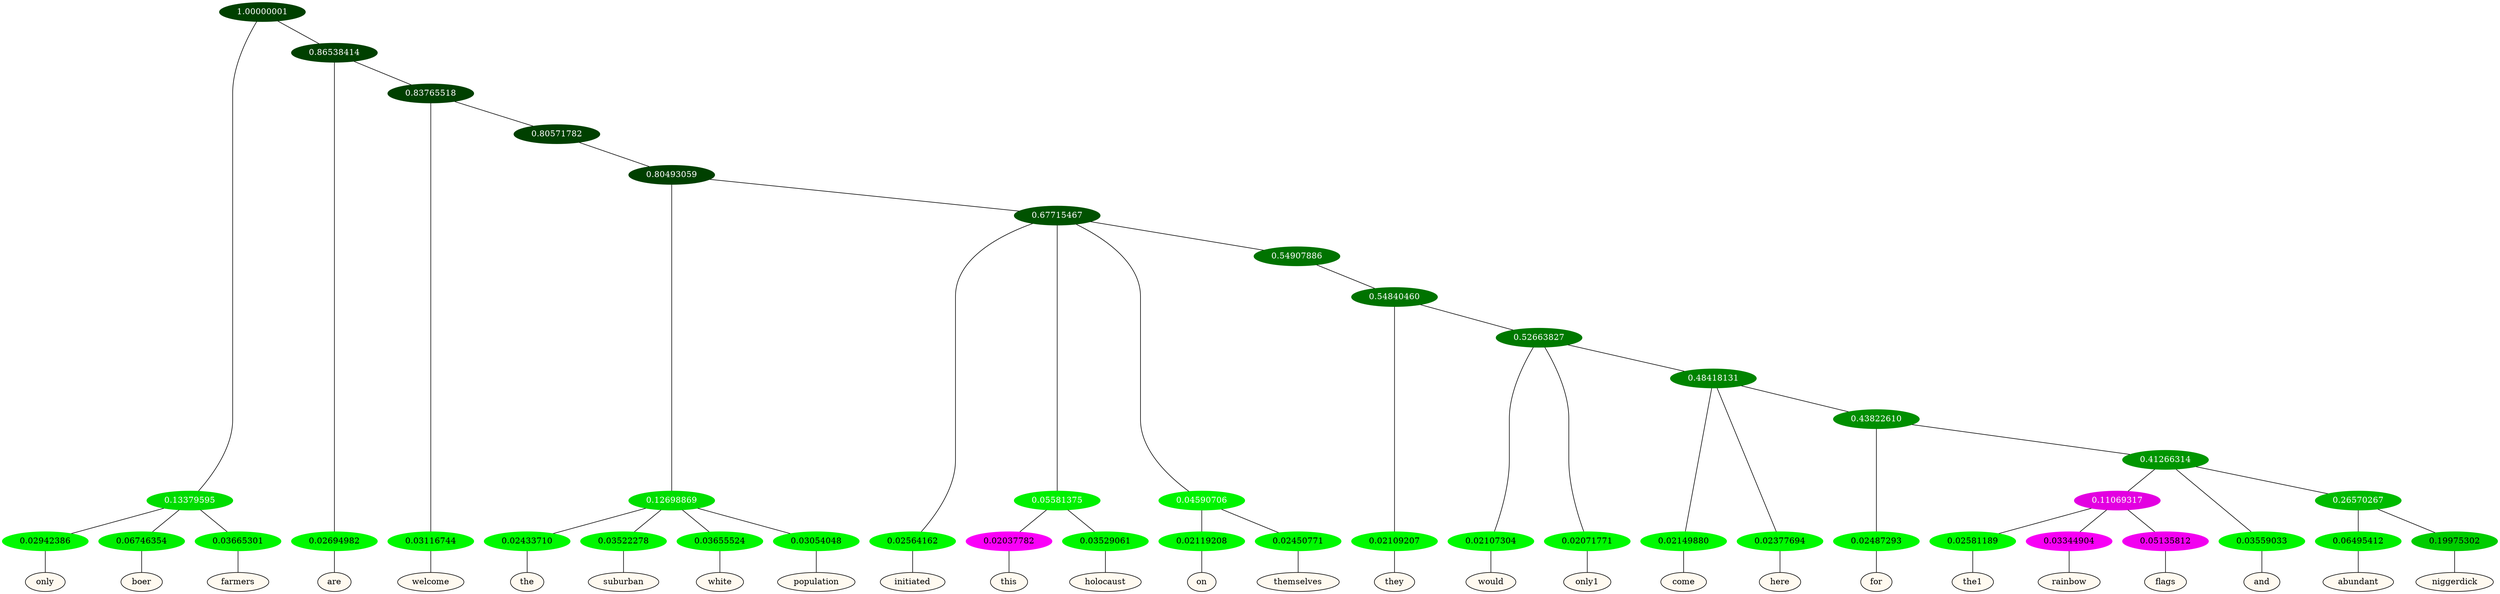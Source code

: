 graph {
	node [format=png height=0.15 nodesep=0.001 ordering=out overlap=prism overlap_scaling=0.01 ranksep=0.001 ratio=0.2 style=filled width=0.15]
	{
		rank=same
		a_w_3 [label=only color=black fillcolor=floralwhite style="filled,solid"]
		a_w_4 [label=boer color=black fillcolor=floralwhite style="filled,solid"]
		a_w_5 [label=farmers color=black fillcolor=floralwhite style="filled,solid"]
		a_w_6 [label=are color=black fillcolor=floralwhite style="filled,solid"]
		a_w_8 [label=welcome color=black fillcolor=floralwhite style="filled,solid"]
		a_w_13 [label=the color=black fillcolor=floralwhite style="filled,solid"]
		a_w_14 [label=suburban color=black fillcolor=floralwhite style="filled,solid"]
		a_w_15 [label=white color=black fillcolor=floralwhite style="filled,solid"]
		a_w_16 [label=population color=black fillcolor=floralwhite style="filled,solid"]
		a_w_17 [label=initiated color=black fillcolor=floralwhite style="filled,solid"]
		a_w_21 [label=this color=black fillcolor=floralwhite style="filled,solid"]
		a_w_22 [label=holocaust color=black fillcolor=floralwhite style="filled,solid"]
		a_w_23 [label=on color=black fillcolor=floralwhite style="filled,solid"]
		a_w_24 [label=themselves color=black fillcolor=floralwhite style="filled,solid"]
		a_w_26 [label=they color=black fillcolor=floralwhite style="filled,solid"]
		a_w_28 [label=would color=black fillcolor=floralwhite style="filled,solid"]
		a_w_29 [label=only1 color=black fillcolor=floralwhite style="filled,solid"]
		a_w_31 [label=come color=black fillcolor=floralwhite style="filled,solid"]
		a_w_32 [label=here color=black fillcolor=floralwhite style="filled,solid"]
		a_w_34 [label=for color=black fillcolor=floralwhite style="filled,solid"]
		a_w_39 [label=the1 color=black fillcolor=floralwhite style="filled,solid"]
		a_w_40 [label=rainbow color=black fillcolor=floralwhite style="filled,solid"]
		a_w_41 [label=flags color=black fillcolor=floralwhite style="filled,solid"]
		a_w_37 [label=and color=black fillcolor=floralwhite style="filled,solid"]
		a_w_42 [label=abundant color=black fillcolor=floralwhite style="filled,solid"]
		a_w_43 [label=niggerdick color=black fillcolor=floralwhite style="filled,solid"]
	}
	a_n_3 -- a_w_3
	a_n_4 -- a_w_4
	a_n_5 -- a_w_5
	a_n_6 -- a_w_6
	a_n_8 -- a_w_8
	a_n_13 -- a_w_13
	a_n_14 -- a_w_14
	a_n_15 -- a_w_15
	a_n_16 -- a_w_16
	a_n_17 -- a_w_17
	a_n_21 -- a_w_21
	a_n_22 -- a_w_22
	a_n_23 -- a_w_23
	a_n_24 -- a_w_24
	a_n_26 -- a_w_26
	a_n_28 -- a_w_28
	a_n_29 -- a_w_29
	a_n_31 -- a_w_31
	a_n_32 -- a_w_32
	a_n_34 -- a_w_34
	a_n_39 -- a_w_39
	a_n_40 -- a_w_40
	a_n_41 -- a_w_41
	a_n_37 -- a_w_37
	a_n_42 -- a_w_42
	a_n_43 -- a_w_43
	{
		rank=same
		a_n_3 [label=0.02942386 color="0.334 1.000 0.971" fontcolor=black]
		a_n_4 [label=0.06746354 color="0.334 1.000 0.933" fontcolor=black]
		a_n_5 [label=0.03665301 color="0.334 1.000 0.963" fontcolor=black]
		a_n_6 [label=0.02694982 color="0.334 1.000 0.973" fontcolor=black]
		a_n_8 [label=0.03116744 color="0.334 1.000 0.969" fontcolor=black]
		a_n_13 [label=0.02433710 color="0.334 1.000 0.976" fontcolor=black]
		a_n_14 [label=0.03522278 color="0.334 1.000 0.965" fontcolor=black]
		a_n_15 [label=0.03655524 color="0.334 1.000 0.963" fontcolor=black]
		a_n_16 [label=0.03054048 color="0.334 1.000 0.969" fontcolor=black]
		a_n_17 [label=0.02564162 color="0.334 1.000 0.974" fontcolor=black]
		a_n_21 [label=0.02037782 color="0.835 1.000 0.980" fontcolor=black]
		a_n_22 [label=0.03529061 color="0.334 1.000 0.965" fontcolor=black]
		a_n_23 [label=0.02119208 color="0.334 1.000 0.979" fontcolor=black]
		a_n_24 [label=0.02450771 color="0.334 1.000 0.975" fontcolor=black]
		a_n_26 [label=0.02109207 color="0.334 1.000 0.979" fontcolor=black]
		a_n_28 [label=0.02107304 color="0.334 1.000 0.979" fontcolor=black]
		a_n_29 [label=0.02071771 color="0.334 1.000 0.979" fontcolor=black]
		a_n_31 [label=0.02149880 color="0.334 1.000 0.979" fontcolor=black]
		a_n_32 [label=0.02377694 color="0.334 1.000 0.976" fontcolor=black]
		a_n_34 [label=0.02487293 color="0.334 1.000 0.975" fontcolor=black]
		a_n_39 [label=0.02581189 color="0.334 1.000 0.974" fontcolor=black]
		a_n_40 [label=0.03344904 color="0.835 1.000 0.967" fontcolor=black]
		a_n_41 [label=0.05135812 color="0.835 1.000 0.949" fontcolor=black]
		a_n_37 [label=0.03559033 color="0.334 1.000 0.964" fontcolor=black]
		a_n_42 [label=0.06495412 color="0.334 1.000 0.935" fontcolor=black]
		a_n_43 [label=0.19975302 color="0.334 1.000 0.800" fontcolor=black]
	}
	a_n_0 [label=1.00000001 color="0.334 1.000 0.250" fontcolor=grey99]
	a_n_1 [label=0.13379595 color="0.334 1.000 0.866" fontcolor=grey99]
	a_n_0 -- a_n_1
	a_n_2 [label=0.86538414 color="0.334 1.000 0.250" fontcolor=grey99]
	a_n_0 -- a_n_2
	a_n_1 -- a_n_3
	a_n_1 -- a_n_4
	a_n_1 -- a_n_5
	a_n_2 -- a_n_6
	a_n_7 [label=0.83765518 color="0.334 1.000 0.250" fontcolor=grey99]
	a_n_2 -- a_n_7
	a_n_7 -- a_n_8
	a_n_9 [label=0.80571782 color="0.334 1.000 0.250" fontcolor=grey99]
	a_n_7 -- a_n_9
	a_n_10 [label=0.80493059 color="0.334 1.000 0.250" fontcolor=grey99]
	a_n_9 -- a_n_10
	a_n_11 [label=0.12698869 color="0.334 1.000 0.873" fontcolor=grey99]
	a_n_10 -- a_n_11
	a_n_12 [label=0.67715467 color="0.334 1.000 0.323" fontcolor=grey99]
	a_n_10 -- a_n_12
	a_n_11 -- a_n_13
	a_n_11 -- a_n_14
	a_n_11 -- a_n_15
	a_n_11 -- a_n_16
	a_n_12 -- a_n_17
	a_n_18 [label=0.05581375 color="0.334 1.000 0.944" fontcolor=grey99]
	a_n_12 -- a_n_18
	a_n_19 [label=0.04590706 color="0.334 1.000 0.954" fontcolor=grey99]
	a_n_12 -- a_n_19
	a_n_20 [label=0.54907886 color="0.334 1.000 0.451" fontcolor=grey99]
	a_n_12 -- a_n_20
	a_n_18 -- a_n_21
	a_n_18 -- a_n_22
	a_n_19 -- a_n_23
	a_n_19 -- a_n_24
	a_n_25 [label=0.54840460 color="0.334 1.000 0.452" fontcolor=grey99]
	a_n_20 -- a_n_25
	a_n_25 -- a_n_26
	a_n_27 [label=0.52663827 color="0.334 1.000 0.473" fontcolor=grey99]
	a_n_25 -- a_n_27
	a_n_27 -- a_n_28
	a_n_27 -- a_n_29
	a_n_30 [label=0.48418131 color="0.334 1.000 0.516" fontcolor=grey99]
	a_n_27 -- a_n_30
	a_n_30 -- a_n_31
	a_n_30 -- a_n_32
	a_n_33 [label=0.43822610 color="0.334 1.000 0.562" fontcolor=grey99]
	a_n_30 -- a_n_33
	a_n_33 -- a_n_34
	a_n_35 [label=0.41266314 color="0.334 1.000 0.587" fontcolor=grey99]
	a_n_33 -- a_n_35
	a_n_36 [label=0.11069317 color="0.835 1.000 0.889" fontcolor=grey99]
	a_n_35 -- a_n_36
	a_n_35 -- a_n_37
	a_n_38 [label=0.26570267 color="0.334 1.000 0.734" fontcolor=grey99]
	a_n_35 -- a_n_38
	a_n_36 -- a_n_39
	a_n_36 -- a_n_40
	a_n_36 -- a_n_41
	a_n_38 -- a_n_42
	a_n_38 -- a_n_43
}
